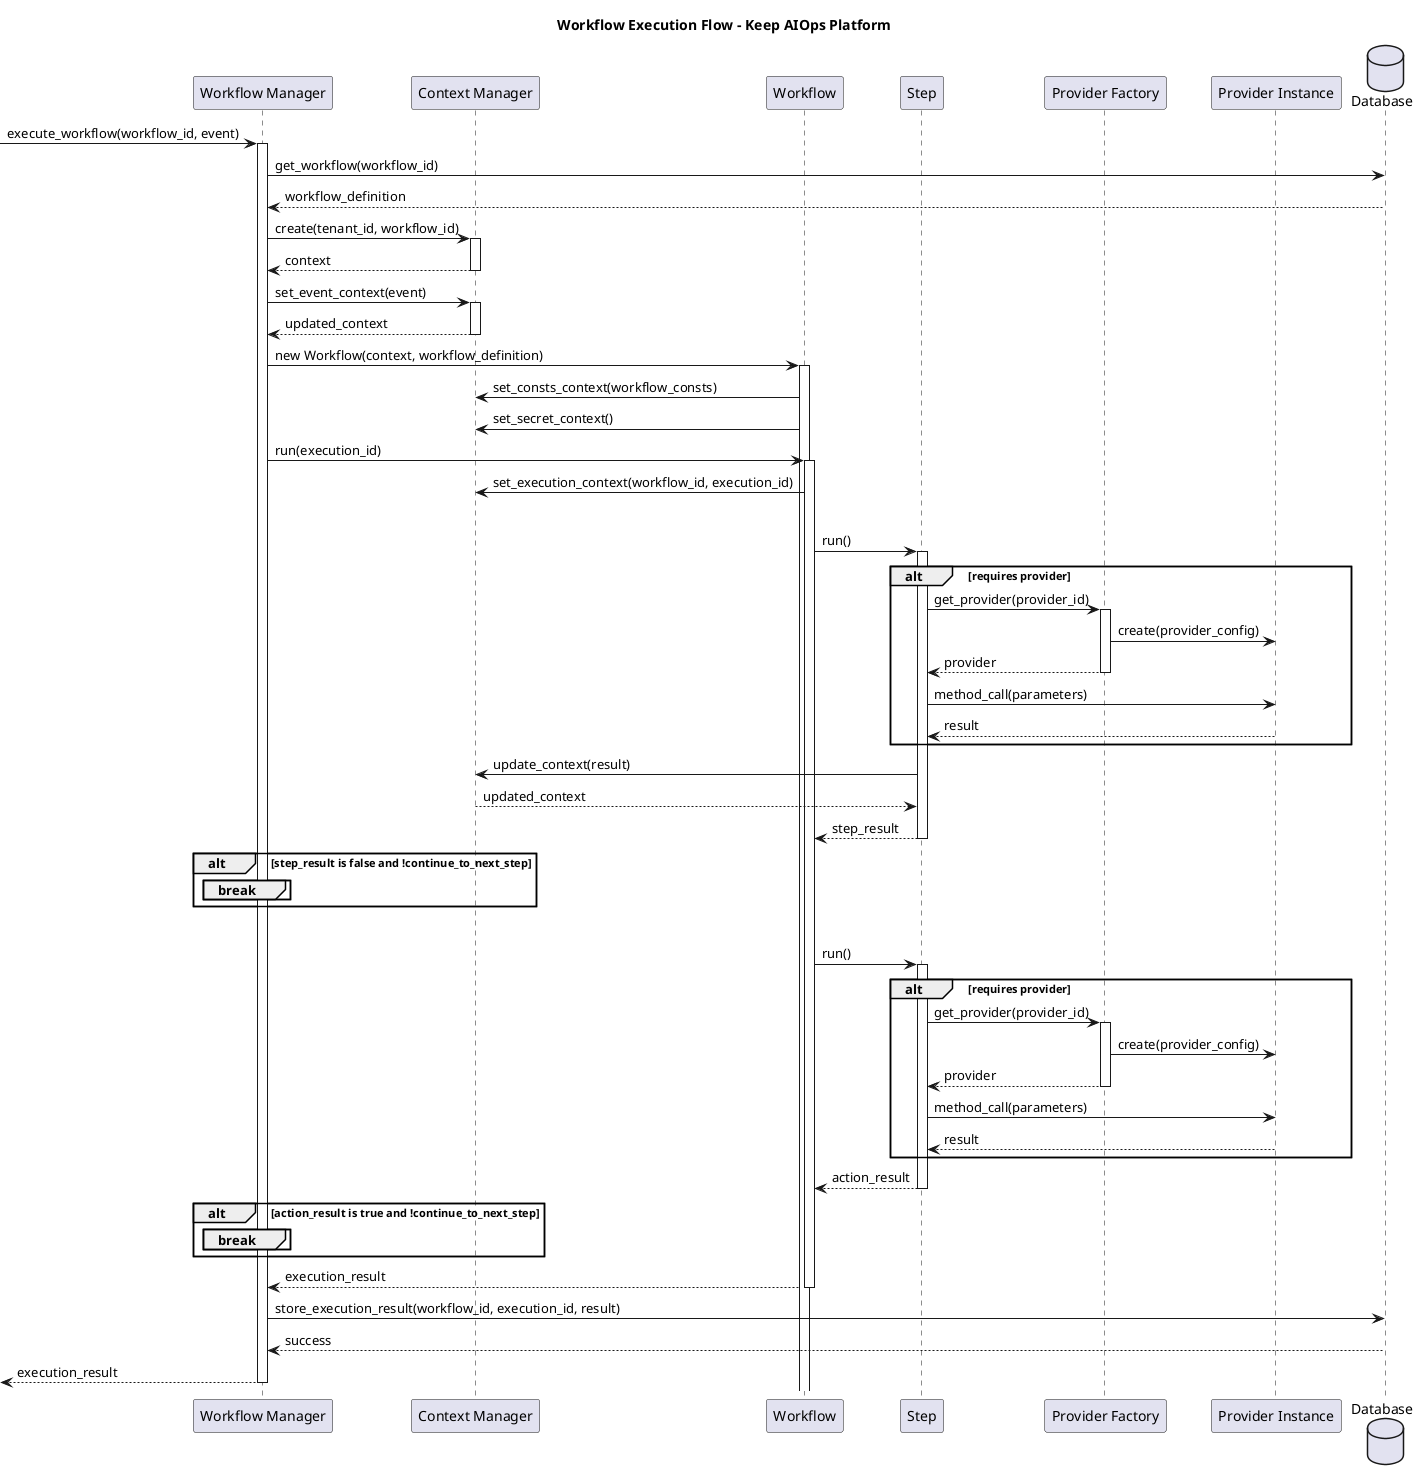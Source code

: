 @startuml Workflow_Execution
title Workflow Execution Flow - Keep AIOps Platform

participant "Workflow Manager" as WorkflowManager
participant "Context Manager" as ContextManager
participant "Workflow" as Workflow
participant "Step" as Step
participant "Provider Factory" as ProviderFactory
participant "Provider Instance" as Provider
database "Database" as DB

-> WorkflowManager: execute_workflow(workflow_id, event)
activate WorkflowManager

WorkflowManager -> DB: get_workflow(workflow_id)
WorkflowManager <-- DB: workflow_definition

WorkflowManager -> ContextManager: create(tenant_id, workflow_id)
activate ContextManager
WorkflowManager <-- ContextManager: context
deactivate ContextManager

WorkflowManager -> ContextManager: set_event_context(event)
activate ContextManager
WorkflowManager <-- ContextManager: updated_context
deactivate ContextManager

WorkflowManager -> Workflow: new Workflow(context, workflow_definition)
activate Workflow

Workflow -> ContextManager: set_consts_context(workflow_consts)
Workflow -> ContextManager: set_secret_context()

WorkflowManager -> Workflow: run(execution_id)
activate Workflow

Workflow -> ContextManager: set_execution_context(workflow_id, execution_id)

loop for each step in workflow_steps
    Workflow -> Step: run()
    activate Step
    
    alt requires provider
        Step -> ProviderFactory: get_provider(provider_id)
        activate ProviderFactory
        ProviderFactory -> Provider: create(provider_config)
        Step <-- ProviderFactory: provider
        deactivate ProviderFactory
        
        Step -> Provider: method_call(parameters)
        Step <-- Provider: result
    end
    
    Step -> ContextManager: update_context(result)
    Step <-- ContextManager: updated_context
    
    Workflow <-- Step: step_result
    deactivate Step
    
    alt step_result is false and !continue_to_next_step
        break
    end
end

loop for each action in workflow_actions
    Workflow -> Step: run()
    activate Step
    
    alt requires provider
        Step -> ProviderFactory: get_provider(provider_id)
        activate ProviderFactory
        ProviderFactory -> Provider: create(provider_config)
        Step <-- ProviderFactory: provider
        deactivate ProviderFactory
        
        Step -> Provider: method_call(parameters)
        Step <-- Provider: result
    end
    
    Workflow <-- Step: action_result
    deactivate Step
    
    alt action_result is true and !continue_to_next_step
        break
    end
end

WorkflowManager <-- Workflow: execution_result
deactivate Workflow

WorkflowManager -> DB: store_execution_result(workflow_id, execution_id, result)
WorkflowManager <-- DB: success

<-- WorkflowManager: execution_result
deactivate WorkflowManager

@enduml 